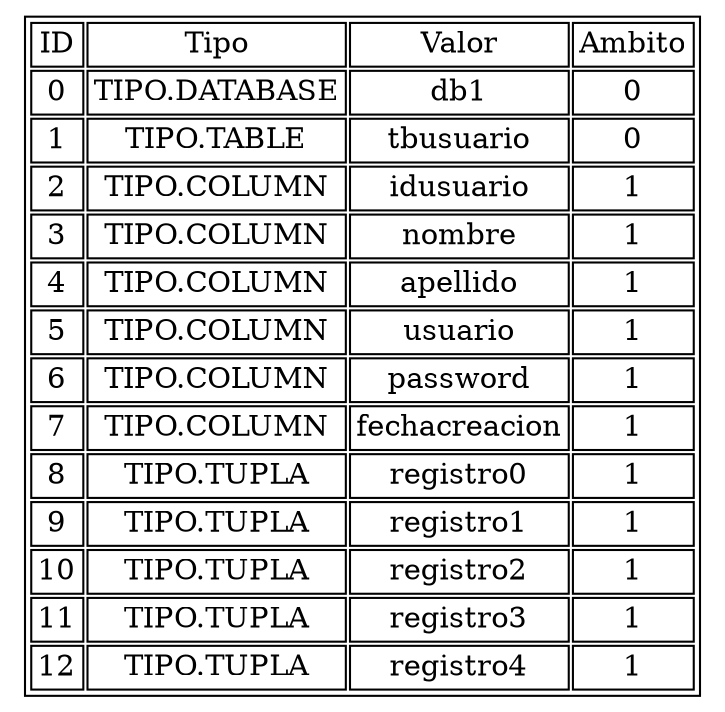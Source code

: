 digraph structs {
	node [shape=plaintext]
lista [label =  <<TABLE> 
 <TR><TD>ID</TD><TD>Tipo</TD><TD>Valor</TD><TD>Ambito</TD></TR> <TR>
<TD>
0
</TD><TD>TIPO.DATABASE
</TD><TD>db1
</TD><TD>0
</TD></TR><TR>
<TD>
1
</TD><TD>TIPO.TABLE
</TD><TD>tbusuario
</TD><TD>0
</TD></TR><TR>
<TD>
2
</TD><TD>TIPO.COLUMN
</TD><TD>idusuario
</TD><TD>1
</TD></TR><TR>
<TD>
3
</TD><TD>TIPO.COLUMN
</TD><TD>nombre
</TD><TD>1
</TD></TR><TR>
<TD>
4
</TD><TD>TIPO.COLUMN
</TD><TD>apellido
</TD><TD>1
</TD></TR><TR>
<TD>
5
</TD><TD>TIPO.COLUMN
</TD><TD>usuario
</TD><TD>1
</TD></TR><TR>
<TD>
6
</TD><TD>TIPO.COLUMN
</TD><TD>password
</TD><TD>1
</TD></TR><TR>
<TD>
7
</TD><TD>TIPO.COLUMN
</TD><TD>fechacreacion
</TD><TD>1
</TD></TR><TR>
<TD>
8
</TD><TD>TIPO.TUPLA
</TD><TD>registro0
</TD><TD>1
</TD></TR><TR>
<TD>
9
</TD><TD>TIPO.TUPLA
</TD><TD>registro1
</TD><TD>1
</TD></TR><TR>
<TD>
10
</TD><TD>TIPO.TUPLA
</TD><TD>registro2
</TD><TD>1
</TD></TR><TR>
<TD>
11
</TD><TD>TIPO.TUPLA
</TD><TD>registro3
</TD><TD>1
</TD></TR><TR>
<TD>
12
</TD><TD>TIPO.TUPLA
</TD><TD>registro4
</TD><TD>1
</TD></TR></TABLE>>, ];
}
